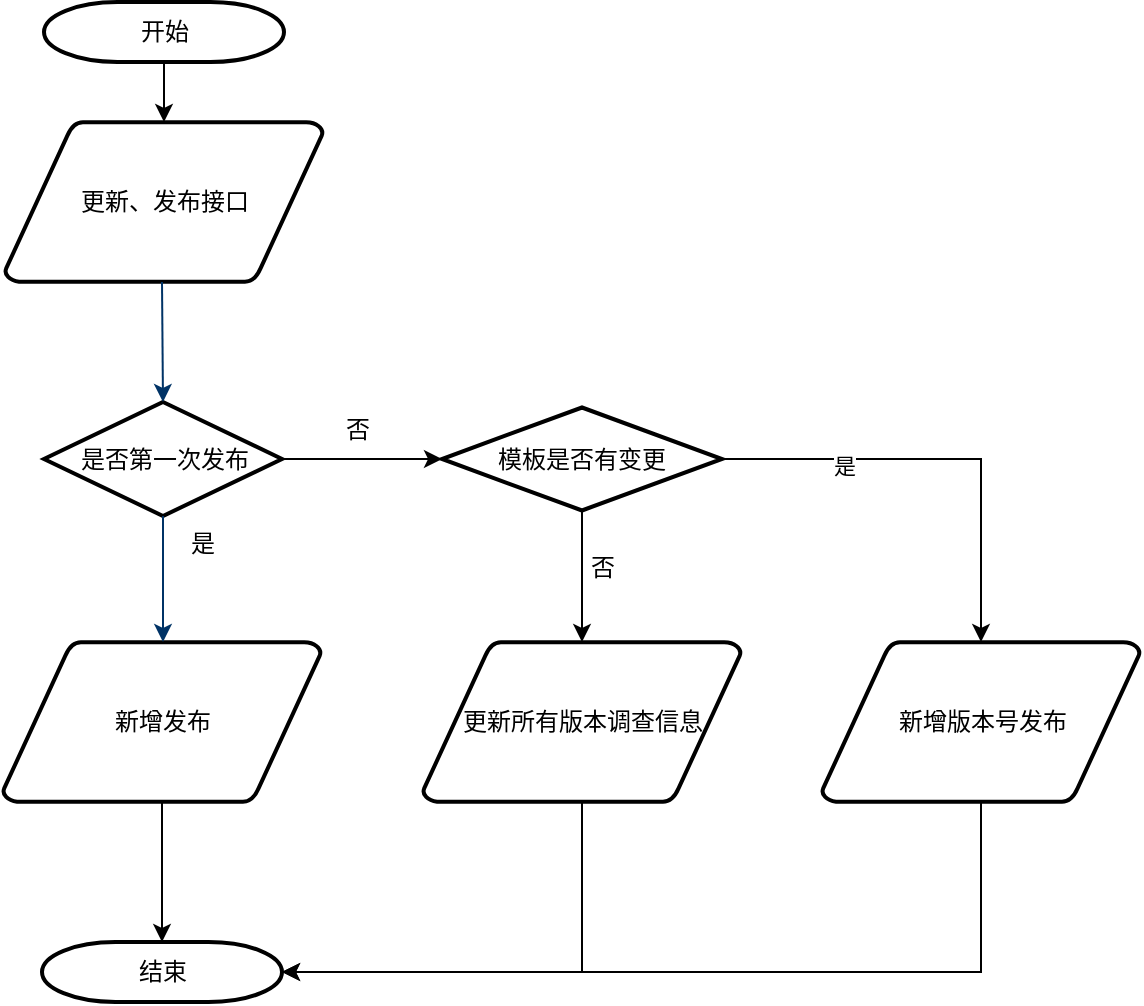 <mxfile version="21.6.9" type="github">
  <diagram id="6a731a19-8d31-9384-78a2-239565b7b9f0" name="Page-1">
    <mxGraphModel dx="1434" dy="720" grid="1" gridSize="10" guides="1" tooltips="1" connect="1" arrows="1" fold="1" page="1" pageScale="1" pageWidth="1169" pageHeight="827" background="none" math="0" shadow="0">
      <root>
        <mxCell id="0" />
        <mxCell id="1" parent="0" />
        <mxCell id="WVRgkFCHE4ahHa4Yw1o3-71" style="edgeStyle=orthogonalEdgeStyle;rounded=0;orthogonalLoop=1;jettySize=auto;html=1;exitX=0.5;exitY=1;exitDx=0;exitDy=0;exitPerimeter=0;entryX=0.5;entryY=0;entryDx=0;entryDy=0;entryPerimeter=0;" parent="1" source="2" target="3" edge="1">
          <mxGeometry relative="1" as="geometry" />
        </mxCell>
        <mxCell id="2" value="开始" style="shape=mxgraph.flowchart.terminator;strokeWidth=2;gradientColor=none;gradientDirection=north;fontStyle=0;html=1;" parent="1" vertex="1">
          <mxGeometry x="261" y="190" width="120" height="30" as="geometry" />
        </mxCell>
        <mxCell id="3" value="更新、发布接口" style="shape=mxgraph.flowchart.data;strokeWidth=2;gradientColor=none;gradientDirection=north;fontStyle=0;html=1;" parent="1" vertex="1">
          <mxGeometry x="241.5" y="250" width="159" height="80" as="geometry" />
        </mxCell>
        <mxCell id="WVRgkFCHE4ahHa4Yw1o3-55" style="edgeStyle=orthogonalEdgeStyle;rounded=0;orthogonalLoop=1;jettySize=auto;html=1;" parent="1" source="4" target="40" edge="1">
          <mxGeometry relative="1" as="geometry" />
        </mxCell>
        <mxCell id="4" value="新增发布" style="shape=mxgraph.flowchart.data;strokeWidth=2;gradientColor=none;gradientDirection=north;fontStyle=0;html=1;" parent="1" vertex="1">
          <mxGeometry x="240.5" y="510" width="159" height="80" as="geometry" />
        </mxCell>
        <mxCell id="WVRgkFCHE4ahHa4Yw1o3-59" style="edgeStyle=orthogonalEdgeStyle;rounded=0;orthogonalLoop=1;jettySize=auto;html=1;entryX=0;entryY=0.5;entryDx=0;entryDy=0;entryPerimeter=0;" parent="1" source="6" target="WVRgkFCHE4ahHa4Yw1o3-56" edge="1">
          <mxGeometry relative="1" as="geometry" />
        </mxCell>
        <mxCell id="6" value="是否第一次发布" style="shape=mxgraph.flowchart.decision;strokeWidth=2;gradientColor=none;gradientDirection=north;fontStyle=0;html=1;" parent="1" vertex="1">
          <mxGeometry x="261" y="390" width="119" height="57" as="geometry" />
        </mxCell>
        <mxCell id="9" style="entryX=0.5;entryY=0;entryPerimeter=0;fontStyle=1;strokeColor=#003366;strokeWidth=1;html=1;" parent="1" target="6" edge="1">
          <mxGeometry relative="1" as="geometry">
            <mxPoint x="320" y="330" as="sourcePoint" />
          </mxGeometry>
        </mxCell>
        <mxCell id="11" value="否" style="text;fontStyle=0;html=1;strokeColor=none;gradientColor=none;fillColor=none;strokeWidth=2;" parent="1" vertex="1">
          <mxGeometry x="410" y="390" width="40" height="26" as="geometry" />
        </mxCell>
        <mxCell id="12" value="" style="edgeStyle=elbowEdgeStyle;elbow=horizontal;fontColor=#001933;fontStyle=1;strokeColor=#003366;strokeWidth=1;html=1;" parent="1" source="6" target="4" edge="1">
          <mxGeometry width="100" height="100" as="geometry">
            <mxPoint y="100" as="sourcePoint" />
            <mxPoint x="100" as="targetPoint" />
          </mxGeometry>
        </mxCell>
        <mxCell id="14" value="是" style="text;fontStyle=0;html=1;strokeColor=none;gradientColor=none;fillColor=none;strokeWidth=2;align=center;" parent="1" vertex="1">
          <mxGeometry x="320" y="447" width="40" height="26" as="geometry" />
        </mxCell>
        <mxCell id="40" value="结束" style="shape=mxgraph.flowchart.terminator;strokeWidth=2;gradientColor=none;gradientDirection=north;fontStyle=0;html=1;" parent="1" vertex="1">
          <mxGeometry x="260" y="660" width="120" height="30" as="geometry" />
        </mxCell>
        <mxCell id="WVRgkFCHE4ahHa4Yw1o3-62" style="edgeStyle=orthogonalEdgeStyle;rounded=0;orthogonalLoop=1;jettySize=auto;html=1;entryX=0.5;entryY=0;entryDx=0;entryDy=0;entryPerimeter=0;" parent="1" source="WVRgkFCHE4ahHa4Yw1o3-56" target="WVRgkFCHE4ahHa4Yw1o3-61" edge="1">
          <mxGeometry relative="1" as="geometry" />
        </mxCell>
        <mxCell id="WVRgkFCHE4ahHa4Yw1o3-67" style="edgeStyle=orthogonalEdgeStyle;rounded=0;orthogonalLoop=1;jettySize=auto;html=1;entryX=0.5;entryY=0;entryDx=0;entryDy=0;entryPerimeter=0;" parent="1" source="WVRgkFCHE4ahHa4Yw1o3-56" target="WVRgkFCHE4ahHa4Yw1o3-66" edge="1">
          <mxGeometry relative="1" as="geometry" />
        </mxCell>
        <mxCell id="WVRgkFCHE4ahHa4Yw1o3-69" value="是" style="edgeLabel;html=1;align=center;verticalAlign=middle;resizable=0;points=[];" parent="WVRgkFCHE4ahHa4Yw1o3-67" vertex="1" connectable="0">
          <mxGeometry x="-0.446" y="-3" relative="1" as="geometry">
            <mxPoint as="offset" />
          </mxGeometry>
        </mxCell>
        <mxCell id="WVRgkFCHE4ahHa4Yw1o3-56" value="模板是否有变更" style="strokeWidth=2;html=1;shape=mxgraph.flowchart.decision;whiteSpace=wrap;" parent="1" vertex="1">
          <mxGeometry x="460" y="392.75" width="140" height="51.5" as="geometry" />
        </mxCell>
        <mxCell id="WVRgkFCHE4ahHa4Yw1o3-64" style="edgeStyle=orthogonalEdgeStyle;rounded=0;orthogonalLoop=1;jettySize=auto;html=1;entryX=1;entryY=0.5;entryDx=0;entryDy=0;entryPerimeter=0;exitX=0.5;exitY=1;exitDx=0;exitDy=0;exitPerimeter=0;" parent="1" source="WVRgkFCHE4ahHa4Yw1o3-61" target="40" edge="1">
          <mxGeometry relative="1" as="geometry">
            <mxPoint x="630" y="680" as="targetPoint" />
            <Array as="points">
              <mxPoint x="530" y="675" />
            </Array>
          </mxGeometry>
        </mxCell>
        <mxCell id="WVRgkFCHE4ahHa4Yw1o3-61" value="更新所有版本调查信息" style="shape=mxgraph.flowchart.data;strokeWidth=2;gradientColor=none;gradientDirection=north;fontStyle=0;html=1;" parent="1" vertex="1">
          <mxGeometry x="450.5" y="510" width="159" height="80" as="geometry" />
        </mxCell>
        <mxCell id="WVRgkFCHE4ahHa4Yw1o3-63" value="否" style="text;html=1;align=center;verticalAlign=middle;resizable=0;points=[];autosize=1;strokeColor=none;fillColor=none;" parent="1" vertex="1">
          <mxGeometry x="520" y="458" width="40" height="30" as="geometry" />
        </mxCell>
        <mxCell id="xNP3oSHsSBfvRbk8xTEd-40" style="edgeStyle=orthogonalEdgeStyle;rounded=0;orthogonalLoop=1;jettySize=auto;html=1;exitX=0.5;exitY=1;exitDx=0;exitDy=0;exitPerimeter=0;entryX=1;entryY=0.5;entryDx=0;entryDy=0;entryPerimeter=0;" edge="1" parent="1" source="WVRgkFCHE4ahHa4Yw1o3-66" target="40">
          <mxGeometry relative="1" as="geometry" />
        </mxCell>
        <mxCell id="WVRgkFCHE4ahHa4Yw1o3-66" value="新增版本号发布" style="shape=mxgraph.flowchart.data;strokeWidth=2;gradientColor=none;gradientDirection=north;fontStyle=0;html=1;" parent="1" vertex="1">
          <mxGeometry x="650" y="510" width="159" height="80" as="geometry" />
        </mxCell>
      </root>
    </mxGraphModel>
  </diagram>
</mxfile>
